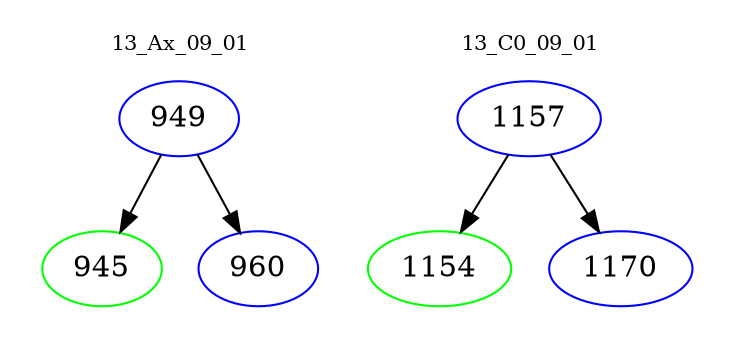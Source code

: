 digraph{
subgraph cluster_0 {
color = white
label = "13_Ax_09_01";
fontsize=10;
T0_949 [label="949", color="blue"]
T0_949 -> T0_945 [color="black"]
T0_945 [label="945", color="green"]
T0_949 -> T0_960 [color="black"]
T0_960 [label="960", color="blue"]
}
subgraph cluster_1 {
color = white
label = "13_C0_09_01";
fontsize=10;
T1_1157 [label="1157", color="blue"]
T1_1157 -> T1_1154 [color="black"]
T1_1154 [label="1154", color="green"]
T1_1157 -> T1_1170 [color="black"]
T1_1170 [label="1170", color="blue"]
}
}
